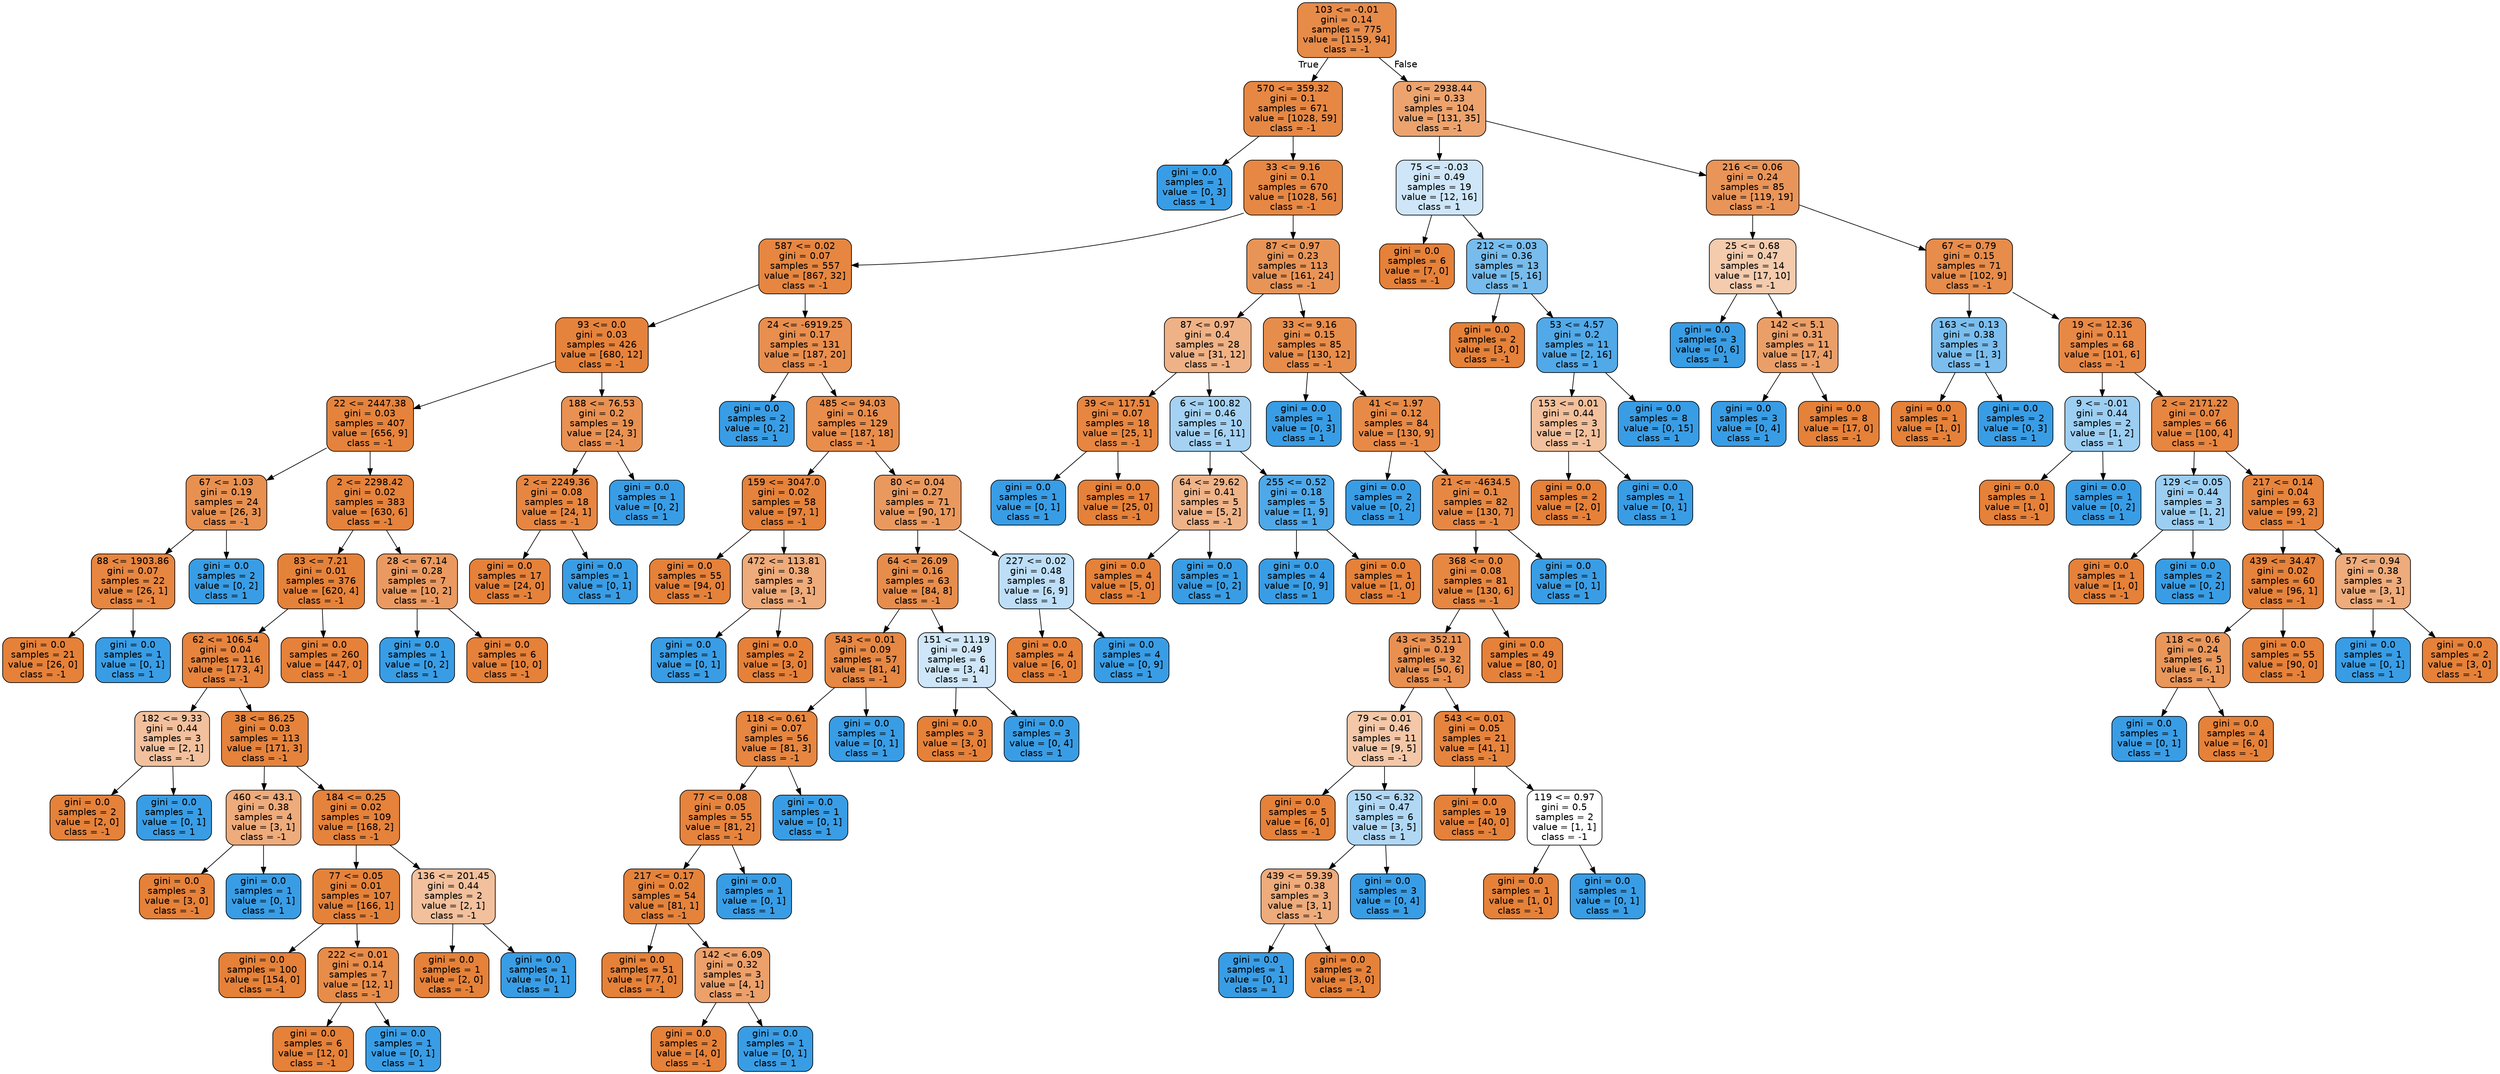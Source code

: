 digraph Tree {
node [shape=box, style="filled, rounded", color="black", fontname=helvetica] ;
edge [fontname=helvetica] ;
0 [label="103 <= -0.01\ngini = 0.14\nsamples = 775\nvalue = [1159, 94]\nclass = -1", fillcolor="#e78b49"] ;
1 [label="570 <= 359.32\ngini = 0.1\nsamples = 671\nvalue = [1028, 59]\nclass = -1", fillcolor="#e68844"] ;
0 -> 1 [labeldistance=2.5, labelangle=45, headlabel="True"] ;
2 [label="gini = 0.0\nsamples = 1\nvalue = [0, 3]\nclass = 1", fillcolor="#399de5"] ;
1 -> 2 ;
3 [label="33 <= 9.16\ngini = 0.1\nsamples = 670\nvalue = [1028, 56]\nclass = -1", fillcolor="#e68844"] ;
1 -> 3 ;
4 [label="587 <= 0.02\ngini = 0.07\nsamples = 557\nvalue = [867, 32]\nclass = -1", fillcolor="#e68640"] ;
3 -> 4 ;
5 [label="93 <= 0.0\ngini = 0.03\nsamples = 426\nvalue = [680, 12]\nclass = -1", fillcolor="#e5833c"] ;
4 -> 5 ;
6 [label="22 <= 2447.38\ngini = 0.03\nsamples = 407\nvalue = [656, 9]\nclass = -1", fillcolor="#e5833c"] ;
5 -> 6 ;
7 [label="67 <= 1.03\ngini = 0.19\nsamples = 24\nvalue = [26, 3]\nclass = -1", fillcolor="#e89050"] ;
6 -> 7 ;
8 [label="88 <= 1903.86\ngini = 0.07\nsamples = 22\nvalue = [26, 1]\nclass = -1", fillcolor="#e68641"] ;
7 -> 8 ;
9 [label="gini = 0.0\nsamples = 21\nvalue = [26, 0]\nclass = -1", fillcolor="#e58139"] ;
8 -> 9 ;
10 [label="gini = 0.0\nsamples = 1\nvalue = [0, 1]\nclass = 1", fillcolor="#399de5"] ;
8 -> 10 ;
11 [label="gini = 0.0\nsamples = 2\nvalue = [0, 2]\nclass = 1", fillcolor="#399de5"] ;
7 -> 11 ;
12 [label="2 <= 2298.42\ngini = 0.02\nsamples = 383\nvalue = [630, 6]\nclass = -1", fillcolor="#e5823b"] ;
6 -> 12 ;
13 [label="83 <= 7.21\ngini = 0.01\nsamples = 376\nvalue = [620, 4]\nclass = -1", fillcolor="#e5823a"] ;
12 -> 13 ;
14 [label="62 <= 106.54\ngini = 0.04\nsamples = 116\nvalue = [173, 4]\nclass = -1", fillcolor="#e6843e"] ;
13 -> 14 ;
15 [label="182 <= 9.33\ngini = 0.44\nsamples = 3\nvalue = [2, 1]\nclass = -1", fillcolor="#f2c09c"] ;
14 -> 15 ;
16 [label="gini = 0.0\nsamples = 2\nvalue = [2, 0]\nclass = -1", fillcolor="#e58139"] ;
15 -> 16 ;
17 [label="gini = 0.0\nsamples = 1\nvalue = [0, 1]\nclass = 1", fillcolor="#399de5"] ;
15 -> 17 ;
18 [label="38 <= 86.25\ngini = 0.03\nsamples = 113\nvalue = [171, 3]\nclass = -1", fillcolor="#e5833c"] ;
14 -> 18 ;
19 [label="460 <= 43.1\ngini = 0.38\nsamples = 4\nvalue = [3, 1]\nclass = -1", fillcolor="#eeab7b"] ;
18 -> 19 ;
20 [label="gini = 0.0\nsamples = 3\nvalue = [3, 0]\nclass = -1", fillcolor="#e58139"] ;
19 -> 20 ;
21 [label="gini = 0.0\nsamples = 1\nvalue = [0, 1]\nclass = 1", fillcolor="#399de5"] ;
19 -> 21 ;
22 [label="184 <= 0.25\ngini = 0.02\nsamples = 109\nvalue = [168, 2]\nclass = -1", fillcolor="#e5823b"] ;
18 -> 22 ;
23 [label="77 <= 0.05\ngini = 0.01\nsamples = 107\nvalue = [166, 1]\nclass = -1", fillcolor="#e5823a"] ;
22 -> 23 ;
24 [label="gini = 0.0\nsamples = 100\nvalue = [154, 0]\nclass = -1", fillcolor="#e58139"] ;
23 -> 24 ;
25 [label="222 <= 0.01\ngini = 0.14\nsamples = 7\nvalue = [12, 1]\nclass = -1", fillcolor="#e78c49"] ;
23 -> 25 ;
26 [label="gini = 0.0\nsamples = 6\nvalue = [12, 0]\nclass = -1", fillcolor="#e58139"] ;
25 -> 26 ;
27 [label="gini = 0.0\nsamples = 1\nvalue = [0, 1]\nclass = 1", fillcolor="#399de5"] ;
25 -> 27 ;
28 [label="136 <= 201.45\ngini = 0.44\nsamples = 2\nvalue = [2, 1]\nclass = -1", fillcolor="#f2c09c"] ;
22 -> 28 ;
29 [label="gini = 0.0\nsamples = 1\nvalue = [2, 0]\nclass = -1", fillcolor="#e58139"] ;
28 -> 29 ;
30 [label="gini = 0.0\nsamples = 1\nvalue = [0, 1]\nclass = 1", fillcolor="#399de5"] ;
28 -> 30 ;
31 [label="gini = 0.0\nsamples = 260\nvalue = [447, 0]\nclass = -1", fillcolor="#e58139"] ;
13 -> 31 ;
32 [label="28 <= 67.14\ngini = 0.28\nsamples = 7\nvalue = [10, 2]\nclass = -1", fillcolor="#ea9a61"] ;
12 -> 32 ;
33 [label="gini = 0.0\nsamples = 1\nvalue = [0, 2]\nclass = 1", fillcolor="#399de5"] ;
32 -> 33 ;
34 [label="gini = 0.0\nsamples = 6\nvalue = [10, 0]\nclass = -1", fillcolor="#e58139"] ;
32 -> 34 ;
35 [label="188 <= 76.53\ngini = 0.2\nsamples = 19\nvalue = [24, 3]\nclass = -1", fillcolor="#e89152"] ;
5 -> 35 ;
36 [label="2 <= 2249.36\ngini = 0.08\nsamples = 18\nvalue = [24, 1]\nclass = -1", fillcolor="#e68641"] ;
35 -> 36 ;
37 [label="gini = 0.0\nsamples = 17\nvalue = [24, 0]\nclass = -1", fillcolor="#e58139"] ;
36 -> 37 ;
38 [label="gini = 0.0\nsamples = 1\nvalue = [0, 1]\nclass = 1", fillcolor="#399de5"] ;
36 -> 38 ;
39 [label="gini = 0.0\nsamples = 1\nvalue = [0, 2]\nclass = 1", fillcolor="#399de5"] ;
35 -> 39 ;
40 [label="24 <= -6919.25\ngini = 0.17\nsamples = 131\nvalue = [187, 20]\nclass = -1", fillcolor="#e88e4e"] ;
4 -> 40 ;
41 [label="gini = 0.0\nsamples = 2\nvalue = [0, 2]\nclass = 1", fillcolor="#399de5"] ;
40 -> 41 ;
42 [label="485 <= 94.03\ngini = 0.16\nsamples = 129\nvalue = [187, 18]\nclass = -1", fillcolor="#e88d4c"] ;
40 -> 42 ;
43 [label="159 <= 3047.0\ngini = 0.02\nsamples = 58\nvalue = [97, 1]\nclass = -1", fillcolor="#e5823b"] ;
42 -> 43 ;
44 [label="gini = 0.0\nsamples = 55\nvalue = [94, 0]\nclass = -1", fillcolor="#e58139"] ;
43 -> 44 ;
45 [label="472 <= 113.81\ngini = 0.38\nsamples = 3\nvalue = [3, 1]\nclass = -1", fillcolor="#eeab7b"] ;
43 -> 45 ;
46 [label="gini = 0.0\nsamples = 1\nvalue = [0, 1]\nclass = 1", fillcolor="#399de5"] ;
45 -> 46 ;
47 [label="gini = 0.0\nsamples = 2\nvalue = [3, 0]\nclass = -1", fillcolor="#e58139"] ;
45 -> 47 ;
48 [label="80 <= 0.04\ngini = 0.27\nsamples = 71\nvalue = [90, 17]\nclass = -1", fillcolor="#ea995e"] ;
42 -> 48 ;
49 [label="64 <= 26.09\ngini = 0.16\nsamples = 63\nvalue = [84, 8]\nclass = -1", fillcolor="#e78d4c"] ;
48 -> 49 ;
50 [label="543 <= 0.01\ngini = 0.09\nsamples = 57\nvalue = [81, 4]\nclass = -1", fillcolor="#e68743"] ;
49 -> 50 ;
51 [label="118 <= 0.61\ngini = 0.07\nsamples = 56\nvalue = [81, 3]\nclass = -1", fillcolor="#e68640"] ;
50 -> 51 ;
52 [label="77 <= 0.08\ngini = 0.05\nsamples = 55\nvalue = [81, 2]\nclass = -1", fillcolor="#e6843e"] ;
51 -> 52 ;
53 [label="217 <= 0.17\ngini = 0.02\nsamples = 54\nvalue = [81, 1]\nclass = -1", fillcolor="#e5833b"] ;
52 -> 53 ;
54 [label="gini = 0.0\nsamples = 51\nvalue = [77, 0]\nclass = -1", fillcolor="#e58139"] ;
53 -> 54 ;
55 [label="142 <= 6.09\ngini = 0.32\nsamples = 3\nvalue = [4, 1]\nclass = -1", fillcolor="#eca06a"] ;
53 -> 55 ;
56 [label="gini = 0.0\nsamples = 2\nvalue = [4, 0]\nclass = -1", fillcolor="#e58139"] ;
55 -> 56 ;
57 [label="gini = 0.0\nsamples = 1\nvalue = [0, 1]\nclass = 1", fillcolor="#399de5"] ;
55 -> 57 ;
58 [label="gini = 0.0\nsamples = 1\nvalue = [0, 1]\nclass = 1", fillcolor="#399de5"] ;
52 -> 58 ;
59 [label="gini = 0.0\nsamples = 1\nvalue = [0, 1]\nclass = 1", fillcolor="#399de5"] ;
51 -> 59 ;
60 [label="gini = 0.0\nsamples = 1\nvalue = [0, 1]\nclass = 1", fillcolor="#399de5"] ;
50 -> 60 ;
61 [label="151 <= 11.19\ngini = 0.49\nsamples = 6\nvalue = [3, 4]\nclass = 1", fillcolor="#cee6f8"] ;
49 -> 61 ;
62 [label="gini = 0.0\nsamples = 3\nvalue = [3, 0]\nclass = -1", fillcolor="#e58139"] ;
61 -> 62 ;
63 [label="gini = 0.0\nsamples = 3\nvalue = [0, 4]\nclass = 1", fillcolor="#399de5"] ;
61 -> 63 ;
64 [label="227 <= 0.02\ngini = 0.48\nsamples = 8\nvalue = [6, 9]\nclass = 1", fillcolor="#bddef6"] ;
48 -> 64 ;
65 [label="gini = 0.0\nsamples = 4\nvalue = [6, 0]\nclass = -1", fillcolor="#e58139"] ;
64 -> 65 ;
66 [label="gini = 0.0\nsamples = 4\nvalue = [0, 9]\nclass = 1", fillcolor="#399de5"] ;
64 -> 66 ;
67 [label="87 <= 0.97\ngini = 0.23\nsamples = 113\nvalue = [161, 24]\nclass = -1", fillcolor="#e99457"] ;
3 -> 67 ;
68 [label="87 <= 0.97\ngini = 0.4\nsamples = 28\nvalue = [31, 12]\nclass = -1", fillcolor="#efb286"] ;
67 -> 68 ;
69 [label="39 <= 117.51\ngini = 0.07\nsamples = 18\nvalue = [25, 1]\nclass = -1", fillcolor="#e68641"] ;
68 -> 69 ;
70 [label="gini = 0.0\nsamples = 1\nvalue = [0, 1]\nclass = 1", fillcolor="#399de5"] ;
69 -> 70 ;
71 [label="gini = 0.0\nsamples = 17\nvalue = [25, 0]\nclass = -1", fillcolor="#e58139"] ;
69 -> 71 ;
72 [label="6 <= 100.82\ngini = 0.46\nsamples = 10\nvalue = [6, 11]\nclass = 1", fillcolor="#a5d2f3"] ;
68 -> 72 ;
73 [label="64 <= 29.62\ngini = 0.41\nsamples = 5\nvalue = [5, 2]\nclass = -1", fillcolor="#efb388"] ;
72 -> 73 ;
74 [label="gini = 0.0\nsamples = 4\nvalue = [5, 0]\nclass = -1", fillcolor="#e58139"] ;
73 -> 74 ;
75 [label="gini = 0.0\nsamples = 1\nvalue = [0, 2]\nclass = 1", fillcolor="#399de5"] ;
73 -> 75 ;
76 [label="255 <= 0.52\ngini = 0.18\nsamples = 5\nvalue = [1, 9]\nclass = 1", fillcolor="#4fa8e8"] ;
72 -> 76 ;
77 [label="gini = 0.0\nsamples = 4\nvalue = [0, 9]\nclass = 1", fillcolor="#399de5"] ;
76 -> 77 ;
78 [label="gini = 0.0\nsamples = 1\nvalue = [1, 0]\nclass = -1", fillcolor="#e58139"] ;
76 -> 78 ;
79 [label="33 <= 9.16\ngini = 0.15\nsamples = 85\nvalue = [130, 12]\nclass = -1", fillcolor="#e78d4b"] ;
67 -> 79 ;
80 [label="gini = 0.0\nsamples = 1\nvalue = [0, 3]\nclass = 1", fillcolor="#399de5"] ;
79 -> 80 ;
81 [label="41 <= 1.97\ngini = 0.12\nsamples = 84\nvalue = [130, 9]\nclass = -1", fillcolor="#e78a47"] ;
79 -> 81 ;
82 [label="gini = 0.0\nsamples = 2\nvalue = [0, 2]\nclass = 1", fillcolor="#399de5"] ;
81 -> 82 ;
83 [label="21 <= -4634.5\ngini = 0.1\nsamples = 82\nvalue = [130, 7]\nclass = -1", fillcolor="#e68844"] ;
81 -> 83 ;
84 [label="368 <= 0.0\ngini = 0.08\nsamples = 81\nvalue = [130, 6]\nclass = -1", fillcolor="#e68742"] ;
83 -> 84 ;
85 [label="43 <= 352.11\ngini = 0.19\nsamples = 32\nvalue = [50, 6]\nclass = -1", fillcolor="#e89051"] ;
84 -> 85 ;
86 [label="79 <= 0.01\ngini = 0.46\nsamples = 11\nvalue = [9, 5]\nclass = -1", fillcolor="#f3c7a7"] ;
85 -> 86 ;
87 [label="gini = 0.0\nsamples = 5\nvalue = [6, 0]\nclass = -1", fillcolor="#e58139"] ;
86 -> 87 ;
88 [label="150 <= 6.32\ngini = 0.47\nsamples = 6\nvalue = [3, 5]\nclass = 1", fillcolor="#b0d8f5"] ;
86 -> 88 ;
89 [label="439 <= 59.39\ngini = 0.38\nsamples = 3\nvalue = [3, 1]\nclass = -1", fillcolor="#eeab7b"] ;
88 -> 89 ;
90 [label="gini = 0.0\nsamples = 1\nvalue = [0, 1]\nclass = 1", fillcolor="#399de5"] ;
89 -> 90 ;
91 [label="gini = 0.0\nsamples = 2\nvalue = [3, 0]\nclass = -1", fillcolor="#e58139"] ;
89 -> 91 ;
92 [label="gini = 0.0\nsamples = 3\nvalue = [0, 4]\nclass = 1", fillcolor="#399de5"] ;
88 -> 92 ;
93 [label="543 <= 0.01\ngini = 0.05\nsamples = 21\nvalue = [41, 1]\nclass = -1", fillcolor="#e6843e"] ;
85 -> 93 ;
94 [label="gini = 0.0\nsamples = 19\nvalue = [40, 0]\nclass = -1", fillcolor="#e58139"] ;
93 -> 94 ;
95 [label="119 <= 0.97\ngini = 0.5\nsamples = 2\nvalue = [1, 1]\nclass = -1", fillcolor="#ffffff"] ;
93 -> 95 ;
96 [label="gini = 0.0\nsamples = 1\nvalue = [1, 0]\nclass = -1", fillcolor="#e58139"] ;
95 -> 96 ;
97 [label="gini = 0.0\nsamples = 1\nvalue = [0, 1]\nclass = 1", fillcolor="#399de5"] ;
95 -> 97 ;
98 [label="gini = 0.0\nsamples = 49\nvalue = [80, 0]\nclass = -1", fillcolor="#e58139"] ;
84 -> 98 ;
99 [label="gini = 0.0\nsamples = 1\nvalue = [0, 1]\nclass = 1", fillcolor="#399de5"] ;
83 -> 99 ;
100 [label="0 <= 2938.44\ngini = 0.33\nsamples = 104\nvalue = [131, 35]\nclass = -1", fillcolor="#eca36e"] ;
0 -> 100 [labeldistance=2.5, labelangle=-45, headlabel="False"] ;
101 [label="75 <= -0.03\ngini = 0.49\nsamples = 19\nvalue = [12, 16]\nclass = 1", fillcolor="#cee6f8"] ;
100 -> 101 ;
102 [label="gini = 0.0\nsamples = 6\nvalue = [7, 0]\nclass = -1", fillcolor="#e58139"] ;
101 -> 102 ;
103 [label="212 <= 0.03\ngini = 0.36\nsamples = 13\nvalue = [5, 16]\nclass = 1", fillcolor="#77bced"] ;
101 -> 103 ;
104 [label="gini = 0.0\nsamples = 2\nvalue = [3, 0]\nclass = -1", fillcolor="#e58139"] ;
103 -> 104 ;
105 [label="53 <= 4.57\ngini = 0.2\nsamples = 11\nvalue = [2, 16]\nclass = 1", fillcolor="#52a9e8"] ;
103 -> 105 ;
106 [label="153 <= 0.01\ngini = 0.44\nsamples = 3\nvalue = [2, 1]\nclass = -1", fillcolor="#f2c09c"] ;
105 -> 106 ;
107 [label="gini = 0.0\nsamples = 2\nvalue = [2, 0]\nclass = -1", fillcolor="#e58139"] ;
106 -> 107 ;
108 [label="gini = 0.0\nsamples = 1\nvalue = [0, 1]\nclass = 1", fillcolor="#399de5"] ;
106 -> 108 ;
109 [label="gini = 0.0\nsamples = 8\nvalue = [0, 15]\nclass = 1", fillcolor="#399de5"] ;
105 -> 109 ;
110 [label="216 <= 0.06\ngini = 0.24\nsamples = 85\nvalue = [119, 19]\nclass = -1", fillcolor="#e99559"] ;
100 -> 110 ;
111 [label="25 <= 0.68\ngini = 0.47\nsamples = 14\nvalue = [17, 10]\nclass = -1", fillcolor="#f4cbad"] ;
110 -> 111 ;
112 [label="gini = 0.0\nsamples = 3\nvalue = [0, 6]\nclass = 1", fillcolor="#399de5"] ;
111 -> 112 ;
113 [label="142 <= 5.1\ngini = 0.31\nsamples = 11\nvalue = [17, 4]\nclass = -1", fillcolor="#eb9f68"] ;
111 -> 113 ;
114 [label="gini = 0.0\nsamples = 3\nvalue = [0, 4]\nclass = 1", fillcolor="#399de5"] ;
113 -> 114 ;
115 [label="gini = 0.0\nsamples = 8\nvalue = [17, 0]\nclass = -1", fillcolor="#e58139"] ;
113 -> 115 ;
116 [label="67 <= 0.79\ngini = 0.15\nsamples = 71\nvalue = [102, 9]\nclass = -1", fillcolor="#e78c4a"] ;
110 -> 116 ;
117 [label="163 <= 0.13\ngini = 0.38\nsamples = 3\nvalue = [1, 3]\nclass = 1", fillcolor="#7bbeee"] ;
116 -> 117 ;
118 [label="gini = 0.0\nsamples = 1\nvalue = [1, 0]\nclass = -1", fillcolor="#e58139"] ;
117 -> 118 ;
119 [label="gini = 0.0\nsamples = 2\nvalue = [0, 3]\nclass = 1", fillcolor="#399de5"] ;
117 -> 119 ;
120 [label="19 <= 12.36\ngini = 0.11\nsamples = 68\nvalue = [101, 6]\nclass = -1", fillcolor="#e78845"] ;
116 -> 120 ;
121 [label="9 <= -0.01\ngini = 0.44\nsamples = 2\nvalue = [1, 2]\nclass = 1", fillcolor="#9ccef2"] ;
120 -> 121 ;
122 [label="gini = 0.0\nsamples = 1\nvalue = [1, 0]\nclass = -1", fillcolor="#e58139"] ;
121 -> 122 ;
123 [label="gini = 0.0\nsamples = 1\nvalue = [0, 2]\nclass = 1", fillcolor="#399de5"] ;
121 -> 123 ;
124 [label="2 <= 2171.22\ngini = 0.07\nsamples = 66\nvalue = [100, 4]\nclass = -1", fillcolor="#e68641"] ;
120 -> 124 ;
125 [label="129 <= 0.05\ngini = 0.44\nsamples = 3\nvalue = [1, 2]\nclass = 1", fillcolor="#9ccef2"] ;
124 -> 125 ;
126 [label="gini = 0.0\nsamples = 1\nvalue = [1, 0]\nclass = -1", fillcolor="#e58139"] ;
125 -> 126 ;
127 [label="gini = 0.0\nsamples = 2\nvalue = [0, 2]\nclass = 1", fillcolor="#399de5"] ;
125 -> 127 ;
128 [label="217 <= 0.14\ngini = 0.04\nsamples = 63\nvalue = [99, 2]\nclass = -1", fillcolor="#e6843d"] ;
124 -> 128 ;
129 [label="439 <= 34.47\ngini = 0.02\nsamples = 60\nvalue = [96, 1]\nclass = -1", fillcolor="#e5823b"] ;
128 -> 129 ;
130 [label="118 <= 0.6\ngini = 0.24\nsamples = 5\nvalue = [6, 1]\nclass = -1", fillcolor="#e9965a"] ;
129 -> 130 ;
131 [label="gini = 0.0\nsamples = 1\nvalue = [0, 1]\nclass = 1", fillcolor="#399de5"] ;
130 -> 131 ;
132 [label="gini = 0.0\nsamples = 4\nvalue = [6, 0]\nclass = -1", fillcolor="#e58139"] ;
130 -> 132 ;
133 [label="gini = 0.0\nsamples = 55\nvalue = [90, 0]\nclass = -1", fillcolor="#e58139"] ;
129 -> 133 ;
134 [label="57 <= 0.94\ngini = 0.38\nsamples = 3\nvalue = [3, 1]\nclass = -1", fillcolor="#eeab7b"] ;
128 -> 134 ;
135 [label="gini = 0.0\nsamples = 1\nvalue = [0, 1]\nclass = 1", fillcolor="#399de5"] ;
134 -> 135 ;
136 [label="gini = 0.0\nsamples = 2\nvalue = [3, 0]\nclass = -1", fillcolor="#e58139"] ;
134 -> 136 ;
}